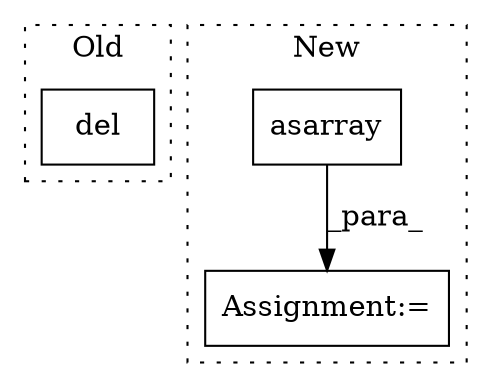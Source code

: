 digraph G {
subgraph cluster0 {
1 [label="del" a="32" s="6178,6217" l="4,1" shape="box"];
label = "Old";
style="dotted";
}
subgraph cluster1 {
2 [label="asarray" a="32" s="5290,5313" l="8,1" shape="box"];
3 [label="Assignment:=" a="7" s="5283" l="1" shape="box"];
label = "New";
style="dotted";
}
2 -> 3 [label="_para_"];
}